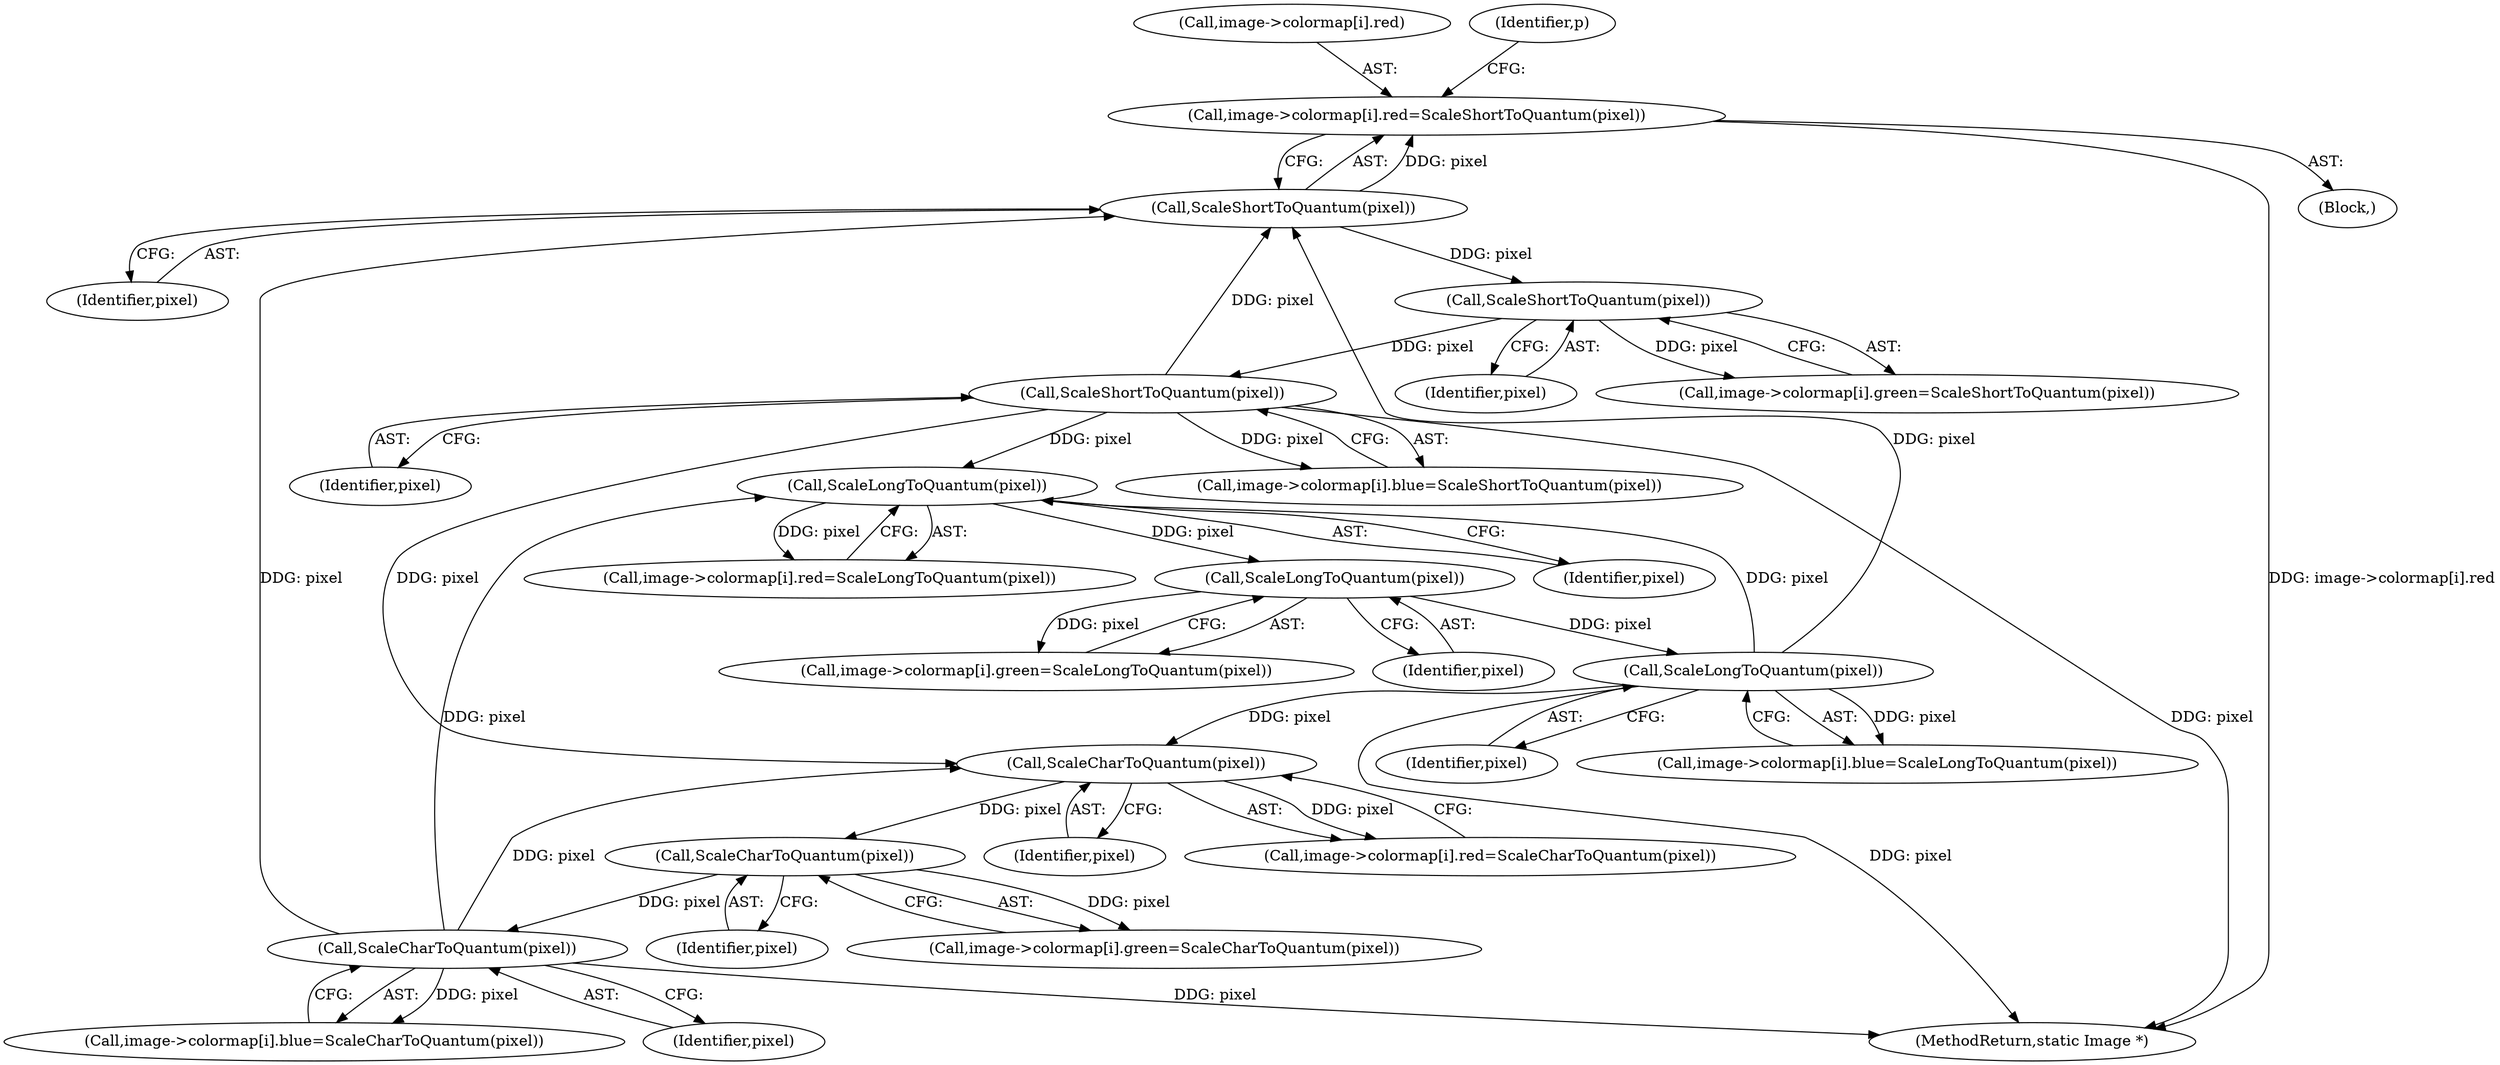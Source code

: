 digraph "0_ImageMagick_7fd419441bc7103398e313558171d342c6315f44@array" {
"1002280" [label="(Call,image->colormap[i].red=ScaleShortToQuantum(pixel))"];
"1002288" [label="(Call,ScaleShortToQuantum(pixel))"];
"1002391" [label="(Call,ScaleLongToQuantum(pixel))"];
"1002374" [label="(Call,ScaleLongToQuantum(pixel))"];
"1002357" [label="(Call,ScaleLongToQuantum(pixel))"];
"1002322" [label="(Call,ScaleShortToQuantum(pixel))"];
"1002305" [label="(Call,ScaleShortToQuantum(pixel))"];
"1002253" [label="(Call,ScaleCharToQuantum(pixel))"];
"1002237" [label="(Call,ScaleCharToQuantum(pixel))"];
"1002221" [label="(Call,ScaleCharToQuantum(pixel))"];
"1002229" [label="(Call,image->colormap[i].green=ScaleCharToQuantum(pixel))"];
"1002281" [label="(Call,image->colormap[i].red)"];
"1002297" [label="(Call,image->colormap[i].green=ScaleShortToQuantum(pixel))"];
"1002213" [label="(Call,image->colormap[i].red=ScaleCharToQuantum(pixel))"];
"1002238" [label="(Identifier,pixel)"];
"1002322" [label="(Call,ScaleShortToQuantum(pixel))"];
"1002391" [label="(Call,ScaleLongToQuantum(pixel))"];
"1002245" [label="(Call,image->colormap[i].blue=ScaleCharToQuantum(pixel))"];
"1002221" [label="(Call,ScaleCharToQuantum(pixel))"];
"1002314" [label="(Call,image->colormap[i].blue=ScaleShortToQuantum(pixel))"];
"1002306" [label="(Identifier,pixel)"];
"1002358" [label="(Identifier,pixel)"];
"1002253" [label="(Call,ScaleCharToQuantum(pixel))"];
"1002375" [label="(Identifier,pixel)"];
"1002374" [label="(Call,ScaleLongToQuantum(pixel))"];
"1002222" [label="(Identifier,pixel)"];
"1002357" [label="(Call,ScaleLongToQuantum(pixel))"];
"1002272" [label="(Block,)"];
"1002366" [label="(Call,image->colormap[i].green=ScaleLongToQuantum(pixel))"];
"1002543" [label="(MethodReturn,static Image *)"];
"1002349" [label="(Call,image->colormap[i].red=ScaleLongToQuantum(pixel))"];
"1002392" [label="(Identifier,pixel)"];
"1002237" [label="(Call,ScaleCharToQuantum(pixel))"];
"1002291" [label="(Identifier,p)"];
"1002289" [label="(Identifier,pixel)"];
"1002383" [label="(Call,image->colormap[i].blue=ScaleLongToQuantum(pixel))"];
"1002323" [label="(Identifier,pixel)"];
"1002288" [label="(Call,ScaleShortToQuantum(pixel))"];
"1002305" [label="(Call,ScaleShortToQuantum(pixel))"];
"1002254" [label="(Identifier,pixel)"];
"1002280" [label="(Call,image->colormap[i].red=ScaleShortToQuantum(pixel))"];
"1002280" -> "1002272"  [label="AST: "];
"1002280" -> "1002288"  [label="CFG: "];
"1002281" -> "1002280"  [label="AST: "];
"1002288" -> "1002280"  [label="AST: "];
"1002291" -> "1002280"  [label="CFG: "];
"1002280" -> "1002543"  [label="DDG: image->colormap[i].red"];
"1002288" -> "1002280"  [label="DDG: pixel"];
"1002288" -> "1002289"  [label="CFG: "];
"1002289" -> "1002288"  [label="AST: "];
"1002391" -> "1002288"  [label="DDG: pixel"];
"1002322" -> "1002288"  [label="DDG: pixel"];
"1002253" -> "1002288"  [label="DDG: pixel"];
"1002288" -> "1002305"  [label="DDG: pixel"];
"1002391" -> "1002383"  [label="AST: "];
"1002391" -> "1002392"  [label="CFG: "];
"1002392" -> "1002391"  [label="AST: "];
"1002383" -> "1002391"  [label="CFG: "];
"1002391" -> "1002543"  [label="DDG: pixel"];
"1002391" -> "1002221"  [label="DDG: pixel"];
"1002391" -> "1002357"  [label="DDG: pixel"];
"1002391" -> "1002383"  [label="DDG: pixel"];
"1002374" -> "1002391"  [label="DDG: pixel"];
"1002374" -> "1002366"  [label="AST: "];
"1002374" -> "1002375"  [label="CFG: "];
"1002375" -> "1002374"  [label="AST: "];
"1002366" -> "1002374"  [label="CFG: "];
"1002374" -> "1002366"  [label="DDG: pixel"];
"1002357" -> "1002374"  [label="DDG: pixel"];
"1002357" -> "1002349"  [label="AST: "];
"1002357" -> "1002358"  [label="CFG: "];
"1002358" -> "1002357"  [label="AST: "];
"1002349" -> "1002357"  [label="CFG: "];
"1002357" -> "1002349"  [label="DDG: pixel"];
"1002322" -> "1002357"  [label="DDG: pixel"];
"1002253" -> "1002357"  [label="DDG: pixel"];
"1002322" -> "1002314"  [label="AST: "];
"1002322" -> "1002323"  [label="CFG: "];
"1002323" -> "1002322"  [label="AST: "];
"1002314" -> "1002322"  [label="CFG: "];
"1002322" -> "1002543"  [label="DDG: pixel"];
"1002322" -> "1002221"  [label="DDG: pixel"];
"1002322" -> "1002314"  [label="DDG: pixel"];
"1002305" -> "1002322"  [label="DDG: pixel"];
"1002305" -> "1002297"  [label="AST: "];
"1002305" -> "1002306"  [label="CFG: "];
"1002306" -> "1002305"  [label="AST: "];
"1002297" -> "1002305"  [label="CFG: "];
"1002305" -> "1002297"  [label="DDG: pixel"];
"1002253" -> "1002245"  [label="AST: "];
"1002253" -> "1002254"  [label="CFG: "];
"1002254" -> "1002253"  [label="AST: "];
"1002245" -> "1002253"  [label="CFG: "];
"1002253" -> "1002543"  [label="DDG: pixel"];
"1002253" -> "1002221"  [label="DDG: pixel"];
"1002253" -> "1002245"  [label="DDG: pixel"];
"1002237" -> "1002253"  [label="DDG: pixel"];
"1002237" -> "1002229"  [label="AST: "];
"1002237" -> "1002238"  [label="CFG: "];
"1002238" -> "1002237"  [label="AST: "];
"1002229" -> "1002237"  [label="CFG: "];
"1002237" -> "1002229"  [label="DDG: pixel"];
"1002221" -> "1002237"  [label="DDG: pixel"];
"1002221" -> "1002213"  [label="AST: "];
"1002221" -> "1002222"  [label="CFG: "];
"1002222" -> "1002221"  [label="AST: "];
"1002213" -> "1002221"  [label="CFG: "];
"1002221" -> "1002213"  [label="DDG: pixel"];
}
